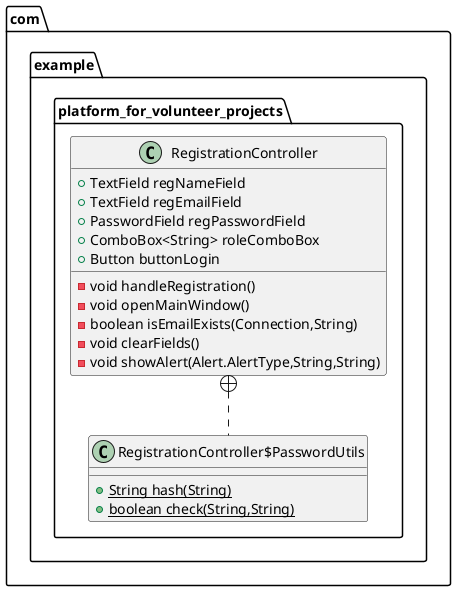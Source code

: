 @startuml
class com.example.platform_for_volunteer_projects.RegistrationController {
+ TextField regNameField
+ TextField regEmailField
+ PasswordField regPasswordField
+ ComboBox<String> roleComboBox
+ Button buttonLogin
- void handleRegistration()
- void openMainWindow()
- boolean isEmailExists(Connection,String)
- void clearFields()
- void showAlert(Alert.AlertType,String,String)
}


class com.example.platform_for_volunteer_projects.RegistrationController$PasswordUtils {
+ {static} String hash(String)
+ {static} boolean check(String,String)
}



com.example.platform_for_volunteer_projects.RegistrationController +.. com.example.platform_for_volunteer_projects.RegistrationController$PasswordUtils
@enduml